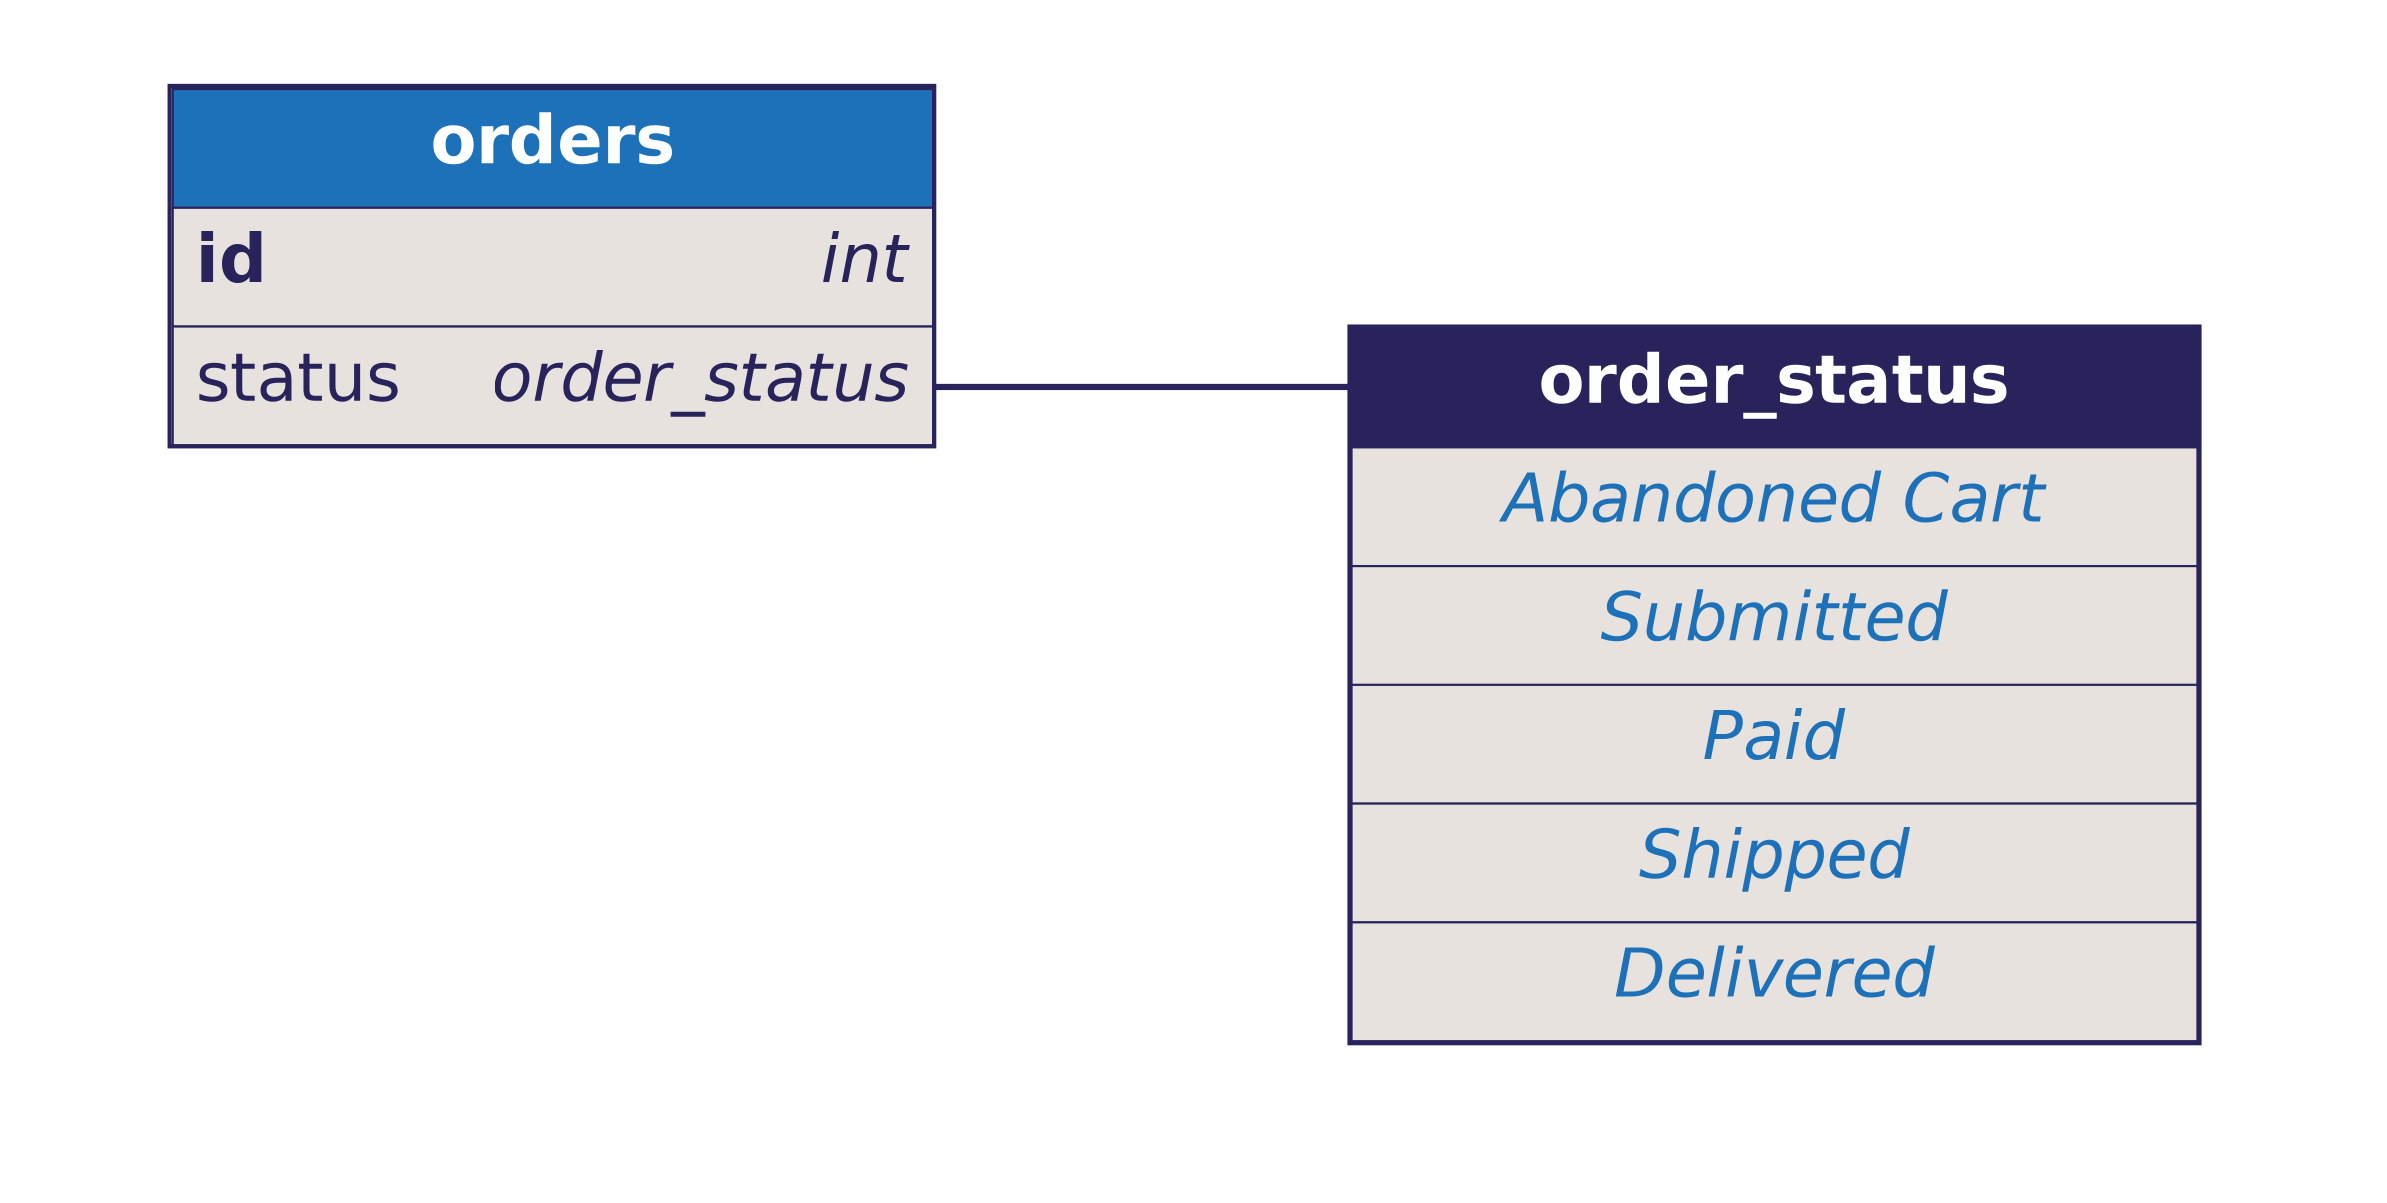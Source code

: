 digraph dbml {
      rankdir=LR;
      graph [fontname="helvetica", fontsize=32, fontcolor="#29235c", bgcolor="transparent"];
      node [penwidth=0, margin=0, fontname="helvetica", fontsize=32, fontcolor="#29235c"];
      edge [fontname="helvetica", fontsize=32, fontcolor="#29235c", color="#29235c"];

      "order_status" [id=order_status;label=<<TABLE BORDER="2" COLOR="#29235c" CELLBORDER="1" CELLSPACING="0" CELLPADDING="10">
    <TR><TD PORT="f0" WIDTH="150" BGCOLOR="#29235c"><font color="#ffffff"><B>       order_status       </B></font></TD></TR>
    <TR><TD PORT="f0" BGCOLOR="#e7e2dd"><font color="#1d71b8"><i>    Abandoned Cart    </i></font></TD></TR>
<TR><TD PORT="f1" BGCOLOR="#e7e2dd"><font color="#1d71b8"><i>    Submitted    </i></font></TD></TR>
<TR><TD PORT="f2" BGCOLOR="#e7e2dd"><font color="#1d71b8"><i>    Paid    </i></font></TD></TR>
<TR><TD PORT="f3" BGCOLOR="#e7e2dd"><font color="#1d71b8"><i>    Shipped    </i></font></TD></TR>
<TR><TD PORT="f4" BGCOLOR="#e7e2dd"><font color="#1d71b8"><i>    Delivered    </i></font></TD></TR>
    </TABLE>>];
      
      
      "orders" [id="orders";label=<<TABLE BORDER="2" COLOR="#29235c" CELLBORDER="1" CELLSPACING="0" CELLPADDING="10" >
      <TR><TD PORT="f0" WIDTH="150" BGCOLOR="#1d71b8"><font color="#ffffff"><B>       orders       </B></font></TD></TR>
<TR><TD ALIGN="left" PORT="f1" BGCOLOR="#e7e2dd">
      <TABLE CELLPADDING="0" CELLSPACING="0" BORDER="0">
        <TR>
          <TD ALIGN="LEFT"><b>id</b><FONT>    </FONT></TD>
          <TD ALIGN="RIGHT"><font><i>int</i></font></TD>
        </TR>
      </TABLE>
    </TD></TR>
<TR><TD ALIGN="left" PORT="f2" BGCOLOR="#e7e2dd">
      <TABLE CELLPADDING="0" CELLSPACING="0" BORDER="0">
        <TR>
          <TD ALIGN="LEFT">status<FONT>    </FONT></TD>
          <TD ALIGN="RIGHT"><font><i>order_status</i></font></TD>
        </TR>
      </TABLE>
    </TD></TR>
    </TABLE>>];
    
      
      "orders":f2:e -> "order_status":f0:w [penwidth=3, color="#29235c", arrowhead="none", arrowtail="none"]
    }